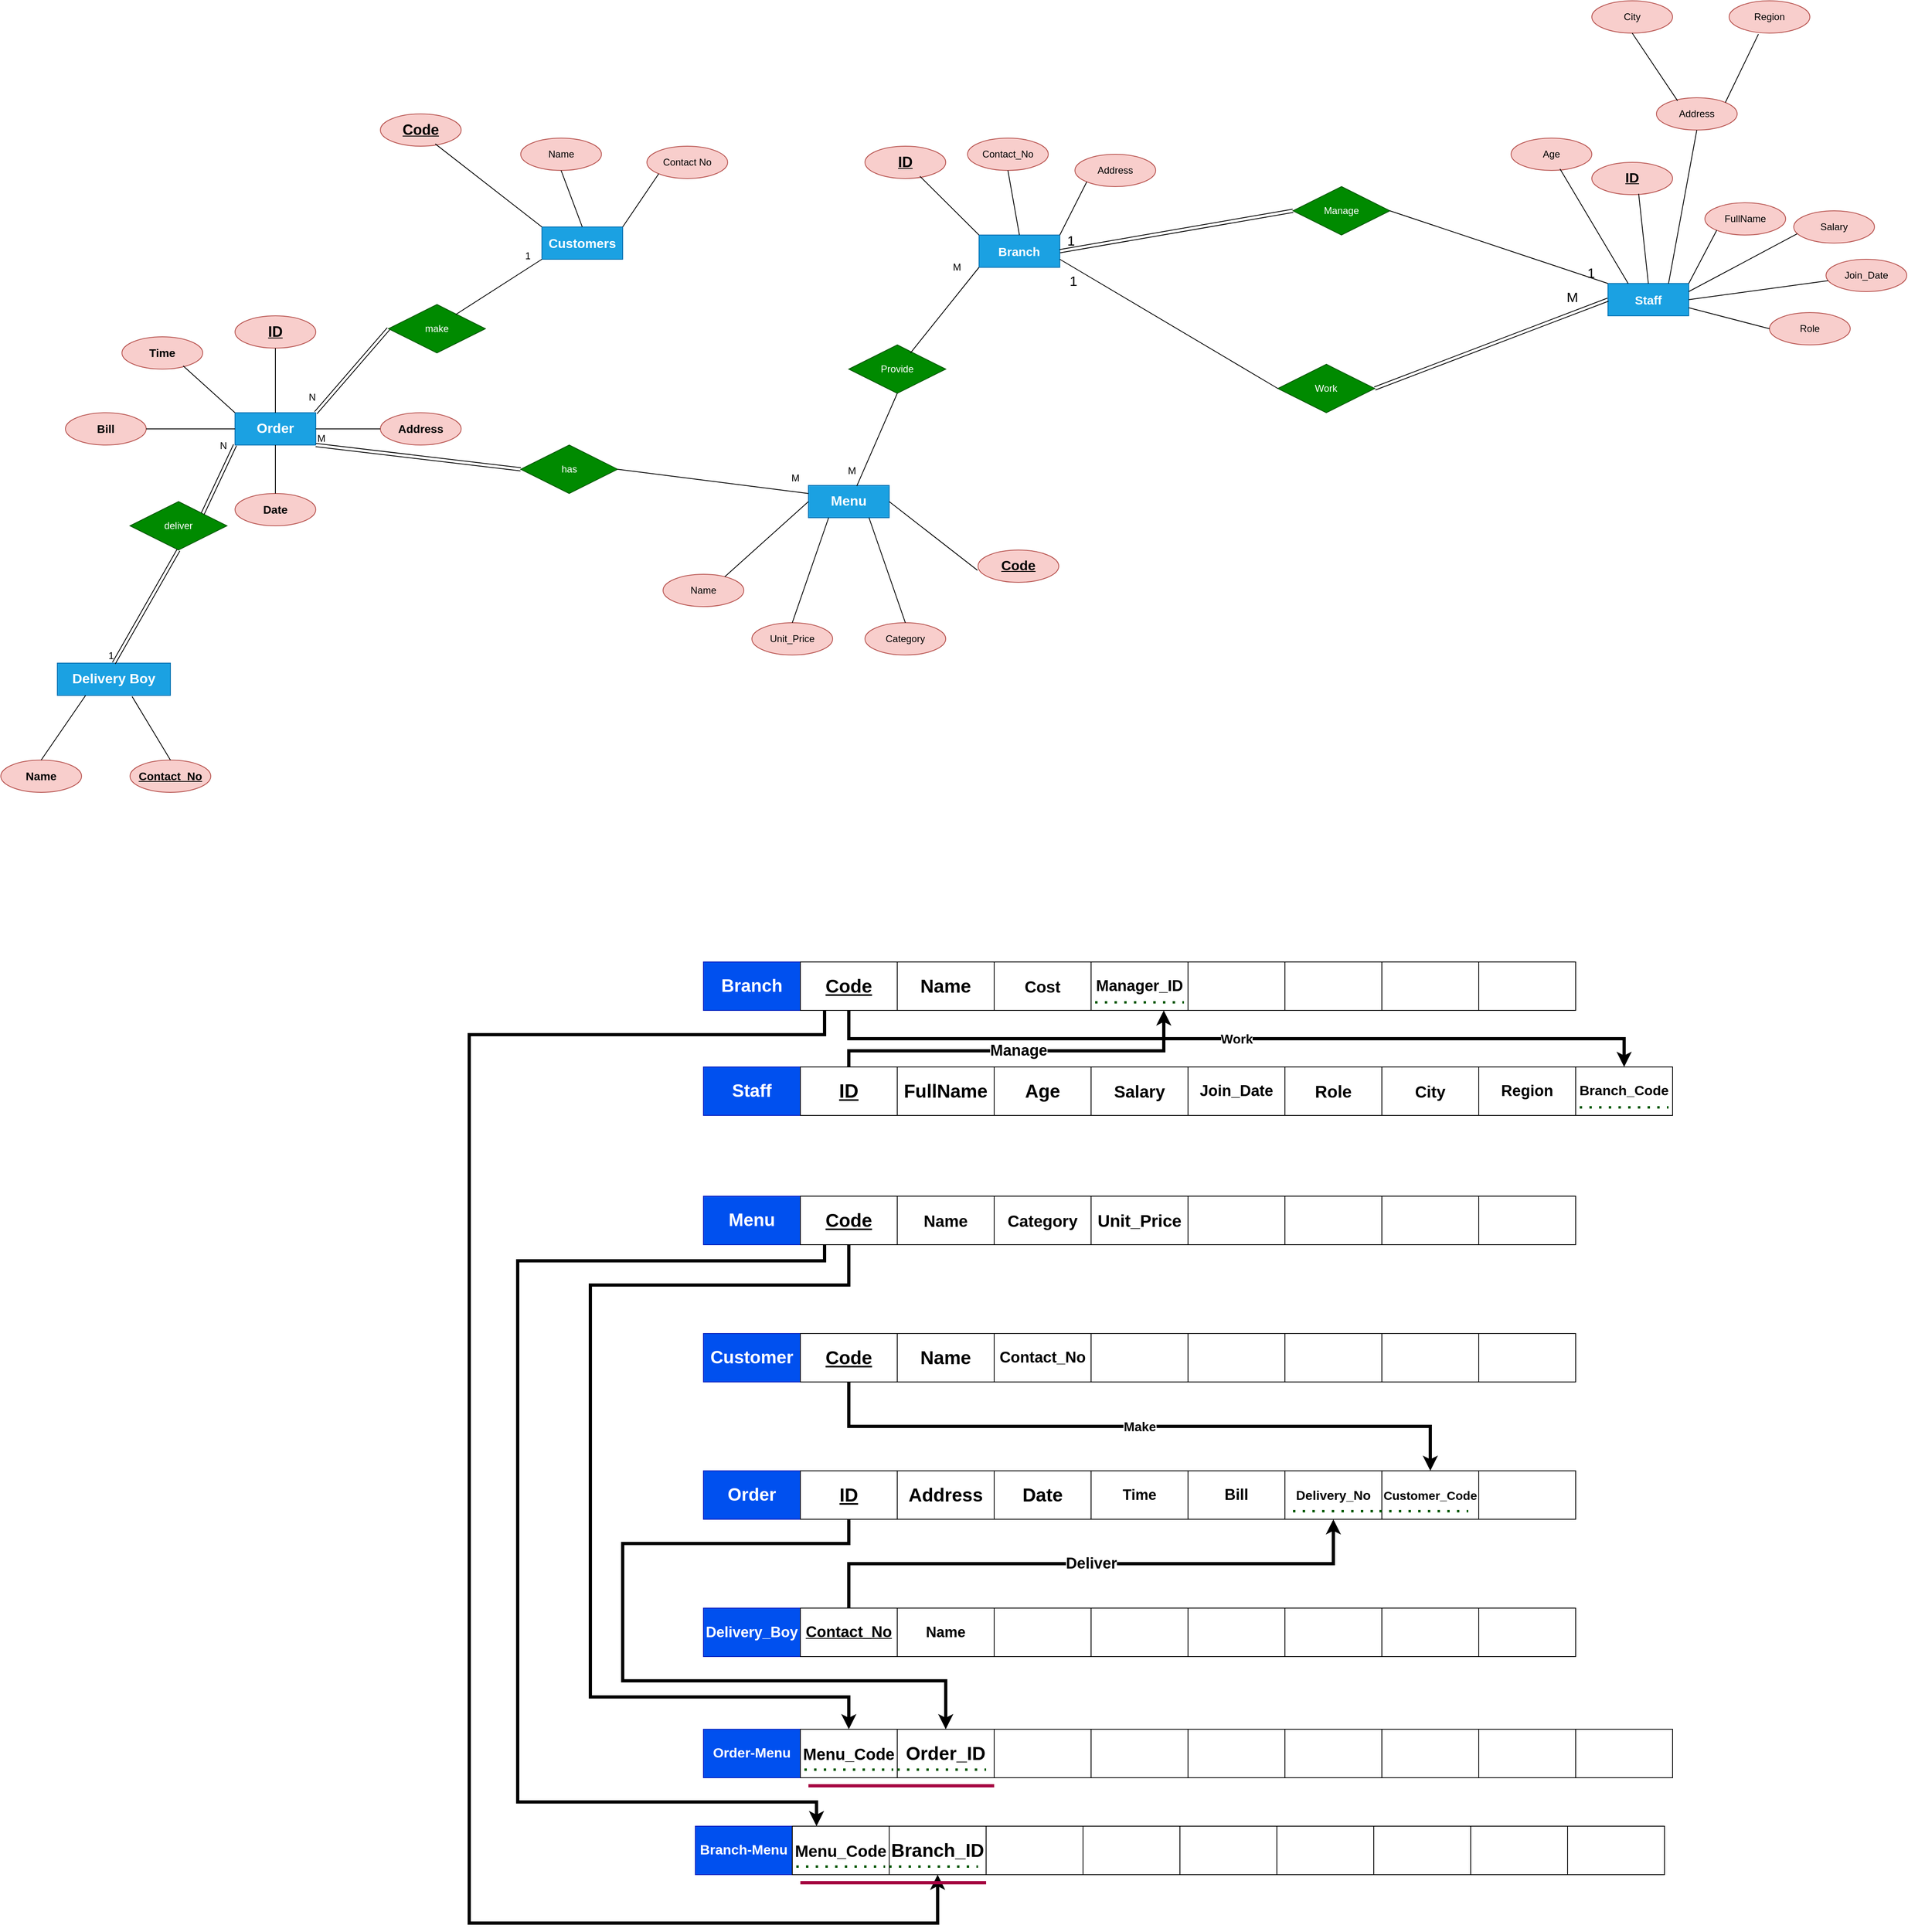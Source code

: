 <mxfile version="20.5.1" type="device" pages="2"><diagram id="R2lEEEUBdFMjLlhIrx00" name="Page-1"><mxGraphModel dx="4740" dy="4686" grid="1" gridSize="10" guides="1" tooltips="1" connect="1" arrows="1" fold="1" page="1" pageScale="1" pageWidth="3300" pageHeight="2339" math="0" shadow="0" extFonts="Permanent Marker^https://fonts.googleapis.com/css?family=Permanent+Marker"><root><mxCell id="0"/><mxCell id="1" parent="0"/><mxCell id="08XK6J755l_Daug81An7-1" value="&lt;b&gt;&lt;font style=&quot;font-size: 15px;&quot;&gt;Branch&lt;/font&gt;&lt;/b&gt;" style="whiteSpace=wrap;html=1;align=center;fillColor=#1ba1e2;strokeColor=#006EAF;fontColor=#ffffff;" parent="1" vertex="1"><mxGeometry x="1291.25" y="-720" width="100" height="40" as="geometry"/></mxCell><mxCell id="08XK6J755l_Daug81An7-2" value="Contact_No" style="ellipse;whiteSpace=wrap;html=1;align=center;fillColor=#f8cecc;strokeColor=#b85450;" parent="1" vertex="1"><mxGeometry x="1277" y="-840" width="100" height="40" as="geometry"/></mxCell><mxCell id="08XK6J755l_Daug81An7-3" value="&lt;b&gt;&lt;font style=&quot;font-size: 18px;&quot;&gt;ID&lt;/font&gt;&lt;/b&gt;" style="ellipse;whiteSpace=wrap;html=1;align=center;fontStyle=4;fillColor=#f8cecc;strokeColor=#b85450;" parent="1" vertex="1"><mxGeometry x="1150" y="-830" width="100" height="40" as="geometry"/></mxCell><mxCell id="08XK6J755l_Daug81An7-4" value="Address" style="ellipse;whiteSpace=wrap;html=1;align=center;fillColor=#f8cecc;strokeColor=#b85450;" parent="1" vertex="1"><mxGeometry x="1410" y="-820" width="100" height="40" as="geometry"/></mxCell><mxCell id="08XK6J755l_Daug81An7-5" value="" style="endArrow=none;html=1;rounded=0;entryX=0;entryY=0;entryDx=0;entryDy=0;exitX=0.68;exitY=0.93;exitDx=0;exitDy=0;exitPerimeter=0;" parent="1" source="08XK6J755l_Daug81An7-3" target="08XK6J755l_Daug81An7-1" edge="1"><mxGeometry relative="1" as="geometry"><mxPoint x="1441.25" y="-620" as="sourcePoint"/><mxPoint x="1601.25" y="-620" as="targetPoint"/></mxGeometry></mxCell><mxCell id="08XK6J755l_Daug81An7-6" value="" style="endArrow=none;html=1;rounded=0;exitX=0.5;exitY=0;exitDx=0;exitDy=0;entryX=0.5;entryY=1;entryDx=0;entryDy=0;" parent="1" source="08XK6J755l_Daug81An7-1" target="08XK6J755l_Daug81An7-2" edge="1"><mxGeometry relative="1" as="geometry"><mxPoint x="1441.25" y="-620" as="sourcePoint"/><mxPoint x="1601.25" y="-620" as="targetPoint"/></mxGeometry></mxCell><mxCell id="08XK6J755l_Daug81An7-7" value="" style="endArrow=none;html=1;rounded=0;exitX=1;exitY=0;exitDx=0;exitDy=0;entryX=0;entryY=1;entryDx=0;entryDy=0;" parent="1" source="08XK6J755l_Daug81An7-1" target="08XK6J755l_Daug81An7-4" edge="1"><mxGeometry relative="1" as="geometry"><mxPoint x="1441.25" y="-620" as="sourcePoint"/><mxPoint x="1601.25" y="-620" as="targetPoint"/></mxGeometry></mxCell><mxCell id="08XK6J755l_Daug81An7-8" value="&lt;b&gt;&lt;font style=&quot;font-size: 16px;&quot;&gt;Customers&lt;/font&gt;&lt;/b&gt;" style="whiteSpace=wrap;html=1;align=center;fillColor=#1ba1e2;strokeColor=#006EAF;fontColor=#ffffff;" parent="1" vertex="1"><mxGeometry x="750" y="-730" width="100" height="40" as="geometry"/></mxCell><mxCell id="08XK6J755l_Daug81An7-9" value="Name" style="ellipse;whiteSpace=wrap;html=1;align=center;fillColor=#f8cecc;strokeColor=#b85450;" parent="1" vertex="1"><mxGeometry x="723.75" y="-840" width="100" height="40" as="geometry"/></mxCell><mxCell id="08XK6J755l_Daug81An7-10" value="&lt;b&gt;&lt;font style=&quot;font-size: 18px;&quot;&gt;Code&lt;/font&gt;&lt;/b&gt;" style="ellipse;whiteSpace=wrap;html=1;align=center;fontStyle=4;fillColor=#f8cecc;strokeColor=#b85450;" parent="1" vertex="1"><mxGeometry x="550" y="-870" width="100" height="40" as="geometry"/></mxCell><mxCell id="08XK6J755l_Daug81An7-11" value="Contact No" style="ellipse;whiteSpace=wrap;html=1;align=center;fillColor=#f8cecc;strokeColor=#b85450;" parent="1" vertex="1"><mxGeometry x="880" y="-830" width="100" height="40" as="geometry"/></mxCell><mxCell id="08XK6J755l_Daug81An7-12" value="" style="endArrow=none;html=1;rounded=0;entryX=0;entryY=0;entryDx=0;entryDy=0;exitX=0.68;exitY=0.93;exitDx=0;exitDy=0;exitPerimeter=0;" parent="1" source="08XK6J755l_Daug81An7-10" target="08XK6J755l_Daug81An7-8" edge="1"><mxGeometry relative="1" as="geometry"><mxPoint x="843.75" y="-460" as="sourcePoint"/><mxPoint x="1003.75" y="-460" as="targetPoint"/></mxGeometry></mxCell><mxCell id="08XK6J755l_Daug81An7-13" value="" style="endArrow=none;html=1;rounded=0;exitX=0.5;exitY=0;exitDx=0;exitDy=0;entryX=0.5;entryY=1;entryDx=0;entryDy=0;" parent="1" source="08XK6J755l_Daug81An7-8" target="08XK6J755l_Daug81An7-9" edge="1"><mxGeometry relative="1" as="geometry"><mxPoint x="843.75" y="-460" as="sourcePoint"/><mxPoint x="1003.75" y="-460" as="targetPoint"/></mxGeometry></mxCell><mxCell id="08XK6J755l_Daug81An7-14" value="" style="endArrow=none;html=1;rounded=0;exitX=1;exitY=0;exitDx=0;exitDy=0;entryX=0;entryY=1;entryDx=0;entryDy=0;" parent="1" source="08XK6J755l_Daug81An7-8" target="08XK6J755l_Daug81An7-11" edge="1"><mxGeometry relative="1" as="geometry"><mxPoint x="843.75" y="-460" as="sourcePoint"/><mxPoint x="1003.75" y="-460" as="targetPoint"/></mxGeometry></mxCell><mxCell id="08XK6J755l_Daug81An7-57" value="&lt;b&gt;&lt;font style=&quot;font-size: 17px;&quot;&gt;Menu&lt;/font&gt;&lt;/b&gt;" style="whiteSpace=wrap;html=1;align=center;fillColor=#1ba1e2;strokeColor=#006EAF;fontColor=#ffffff;" parent="1" vertex="1"><mxGeometry x="1080" y="-410" width="100" height="40" as="geometry"/></mxCell><mxCell id="08XK6J755l_Daug81An7-58" value="&lt;b&gt;&lt;font style=&quot;font-size: 17px;&quot;&gt;Code&lt;/font&gt;&lt;/b&gt;" style="ellipse;whiteSpace=wrap;html=1;align=center;fontStyle=4;fillColor=#f8cecc;strokeColor=#b85450;" parent="1" vertex="1"><mxGeometry x="1290" y="-330" width="100" height="40" as="geometry"/></mxCell><mxCell id="08XK6J755l_Daug81An7-60" value="" style="endArrow=none;html=1;rounded=0;entryX=1;entryY=0.5;entryDx=0;entryDy=0;exitX=-0.007;exitY=0.627;exitDx=0;exitDy=0;exitPerimeter=0;" parent="1" source="08XK6J755l_Daug81An7-58" target="08XK6J755l_Daug81An7-57" edge="1"><mxGeometry relative="1" as="geometry"><mxPoint x="1053.75" y="-20" as="sourcePoint"/><mxPoint x="1213.75" y="-20" as="targetPoint"/></mxGeometry></mxCell><mxCell id="08XK6J755l_Daug81An7-62" value="Name" style="ellipse;whiteSpace=wrap;html=1;align=center;fillColor=#f8cecc;strokeColor=#b85450;" parent="1" vertex="1"><mxGeometry x="900" y="-300" width="100" height="40" as="geometry"/></mxCell><mxCell id="08XK6J755l_Daug81An7-63" value="" style="endArrow=none;html=1;rounded=0;exitX=0;exitY=0.5;exitDx=0;exitDy=0;entryX=0.764;entryY=0.078;entryDx=0;entryDy=0;entryPerimeter=0;" parent="1" source="08XK6J755l_Daug81An7-57" target="08XK6J755l_Daug81An7-62" edge="1"><mxGeometry relative="1" as="geometry"><mxPoint x="903.75" y="-100" as="sourcePoint"/><mxPoint x="723.75" y="-150" as="targetPoint"/></mxGeometry></mxCell><mxCell id="08XK6J755l_Daug81An7-64" value="Provide" style="shape=rhombus;perimeter=rhombusPerimeter;whiteSpace=wrap;html=1;align=center;fillColor=#008a00;strokeColor=#005700;fontColor=#ffffff;" parent="1" vertex="1"><mxGeometry x="1130" y="-584" width="120" height="60" as="geometry"/></mxCell><mxCell id="08XK6J755l_Daug81An7-83" value="&lt;b&gt;&lt;font style=&quot;font-size: 22px;&quot;&gt;Branch&lt;/font&gt;&lt;/b&gt;" style="rounded=0;whiteSpace=wrap;html=1;fillColor=#0050ef;fontColor=#ffffff;strokeColor=#001DBC;" parent="1" vertex="1"><mxGeometry x="950" y="180" width="120" height="60" as="geometry"/></mxCell><mxCell id="CJMgcV5JKm4GKILRQf5B-23" value="&lt;b&gt;&lt;font style=&quot;font-size: 16px;&quot;&gt;Work&lt;/font&gt;&lt;/b&gt;" style="edgeStyle=orthogonalEdgeStyle;rounded=0;orthogonalLoop=1;jettySize=auto;html=1;exitX=0.5;exitY=1;exitDx=0;exitDy=0;entryX=0.5;entryY=0;entryDx=0;entryDy=0;strokeWidth=4;fontSize=15;" edge="1" parent="1" source="08XK6J755l_Daug81An7-84" target="CJMgcV5JKm4GKILRQf5B-22"><mxGeometry relative="1" as="geometry"/></mxCell><mxCell id="CJMgcV5JKm4GKILRQf5B-57" style="edgeStyle=orthogonalEdgeStyle;rounded=0;orthogonalLoop=1;jettySize=auto;html=1;exitX=0.25;exitY=1;exitDx=0;exitDy=0;strokeWidth=4;fontSize=20;" edge="1" parent="1" source="08XK6J755l_Daug81An7-84"><mxGeometry relative="1" as="geometry"><mxPoint x="1240" y="1310" as="targetPoint"/><Array as="points"><mxPoint x="1100" y="270"/><mxPoint x="660" y="270"/><mxPoint x="660" y="1370"/><mxPoint x="1240" y="1370"/></Array></mxGeometry></mxCell><mxCell id="08XK6J755l_Daug81An7-84" value="&lt;font style=&quot;font-size: 23px;&quot;&gt;&lt;b&gt;&lt;u&gt;Code&lt;/u&gt;&lt;/b&gt;&lt;/font&gt;" style="rounded=0;whiteSpace=wrap;html=1;" parent="1" vertex="1"><mxGeometry x="1070" y="180" width="120" height="60" as="geometry"/></mxCell><mxCell id="08XK6J755l_Daug81An7-85" value="&lt;font style=&quot;font-size: 23px;&quot;&gt;&lt;b&gt;Name&lt;/b&gt;&lt;/font&gt;" style="rounded=0;whiteSpace=wrap;html=1;" parent="1" vertex="1"><mxGeometry x="1190" y="180" width="120" height="60" as="geometry"/></mxCell><mxCell id="08XK6J755l_Daug81An7-86" value="&lt;b&gt;&lt;font style=&quot;font-size: 20px;&quot;&gt;Cost&lt;/font&gt;&lt;/b&gt;" style="rounded=0;whiteSpace=wrap;html=1;" parent="1" vertex="1"><mxGeometry x="1310" y="180" width="120" height="60" as="geometry"/></mxCell><mxCell id="08XK6J755l_Daug81An7-87" value="&lt;b&gt;&lt;font style=&quot;font-size: 19px;&quot;&gt;Manager_ID&lt;/font&gt;&lt;/b&gt;" style="rounded=0;whiteSpace=wrap;html=1;" parent="1" vertex="1"><mxGeometry x="1430" y="180" width="120" height="60" as="geometry"/></mxCell><mxCell id="08XK6J755l_Daug81An7-88" value="" style="rounded=0;whiteSpace=wrap;html=1;" parent="1" vertex="1"><mxGeometry x="1550" y="180" width="120" height="60" as="geometry"/></mxCell><mxCell id="08XK6J755l_Daug81An7-89" value="" style="rounded=0;whiteSpace=wrap;html=1;" parent="1" vertex="1"><mxGeometry x="1670" y="180" width="120" height="60" as="geometry"/></mxCell><mxCell id="08XK6J755l_Daug81An7-90" value="" style="rounded=0;whiteSpace=wrap;html=1;" parent="1" vertex="1"><mxGeometry x="1790" y="180" width="120" height="60" as="geometry"/></mxCell><mxCell id="08XK6J755l_Daug81An7-91" value="" style="rounded=0;whiteSpace=wrap;html=1;" parent="1" vertex="1"><mxGeometry x="1910" y="180" width="120" height="60" as="geometry"/></mxCell><mxCell id="_4mKHbIIBagNy06reM2r-1" value="&lt;b&gt;&lt;font style=&quot;font-size: 22px;&quot;&gt;Staff&lt;/font&gt;&lt;/b&gt;" style="rounded=0;whiteSpace=wrap;html=1;fillColor=#0050ef;fontColor=#ffffff;strokeColor=#001DBC;" parent="1" vertex="1"><mxGeometry x="950" y="310" width="120" height="60" as="geometry"/></mxCell><mxCell id="CJMgcV5JKm4GKILRQf5B-60" value="&lt;b&gt;Manage&lt;/b&gt;" style="edgeStyle=orthogonalEdgeStyle;rounded=0;orthogonalLoop=1;jettySize=auto;html=1;exitX=0.5;exitY=0;exitDx=0;exitDy=0;strokeWidth=4;fontSize=19;entryX=0.75;entryY=1;entryDx=0;entryDy=0;" edge="1" parent="1" source="_4mKHbIIBagNy06reM2r-2" target="08XK6J755l_Daug81An7-87"><mxGeometry relative="1" as="geometry"><mxPoint x="1520" y="270" as="targetPoint"/><Array as="points"><mxPoint x="1130" y="290"/><mxPoint x="1520" y="290"/></Array></mxGeometry></mxCell><mxCell id="_4mKHbIIBagNy06reM2r-2" value="&lt;font size=&quot;1&quot; style=&quot;&quot;&gt;&lt;b style=&quot;&quot;&gt;&lt;u style=&quot;font-size: 24px;&quot;&gt;ID&lt;/u&gt;&lt;/b&gt;&lt;/font&gt;" style="rounded=0;whiteSpace=wrap;html=1;" parent="1" vertex="1"><mxGeometry x="1070" y="310" width="120" height="60" as="geometry"/></mxCell><mxCell id="_4mKHbIIBagNy06reM2r-3" value="&lt;font style=&quot;font-size: 23px;&quot;&gt;&lt;b&gt;FullName&lt;/b&gt;&lt;/font&gt;" style="rounded=0;whiteSpace=wrap;html=1;" parent="1" vertex="1"><mxGeometry x="1190" y="310" width="120" height="60" as="geometry"/></mxCell><mxCell id="_4mKHbIIBagNy06reM2r-4" value="&lt;b&gt;&lt;font style=&quot;font-size: 23px;&quot;&gt;Age&lt;/font&gt;&lt;/b&gt;" style="rounded=0;whiteSpace=wrap;html=1;" parent="1" vertex="1"><mxGeometry x="1310" y="310" width="120" height="60" as="geometry"/></mxCell><mxCell id="_4mKHbIIBagNy06reM2r-5" value="&lt;b&gt;&lt;font style=&quot;font-size: 21px;&quot;&gt;Salary&lt;/font&gt;&lt;/b&gt;" style="rounded=0;whiteSpace=wrap;html=1;" parent="1" vertex="1"><mxGeometry x="1430" y="310" width="120" height="60" as="geometry"/></mxCell><mxCell id="_4mKHbIIBagNy06reM2r-6" value="&lt;b&gt;&lt;font style=&quot;font-size: 19px;&quot;&gt;Join_Date&lt;/font&gt;&lt;/b&gt;" style="rounded=0;whiteSpace=wrap;html=1;" parent="1" vertex="1"><mxGeometry x="1550" y="310" width="120" height="60" as="geometry"/></mxCell><mxCell id="_4mKHbIIBagNy06reM2r-7" value="&lt;b&gt;&lt;font style=&quot;font-size: 21px;&quot;&gt;Role&lt;/font&gt;&lt;/b&gt;" style="rounded=0;whiteSpace=wrap;html=1;" parent="1" vertex="1"><mxGeometry x="1670" y="310" width="120" height="60" as="geometry"/></mxCell><mxCell id="_4mKHbIIBagNy06reM2r-8" value="&lt;b&gt;&lt;font style=&quot;font-size: 20px;&quot;&gt;City&lt;/font&gt;&lt;/b&gt;" style="rounded=0;whiteSpace=wrap;html=1;" parent="1" vertex="1"><mxGeometry x="1790" y="310" width="120" height="60" as="geometry"/></mxCell><mxCell id="_4mKHbIIBagNy06reM2r-9" value="&lt;b&gt;&lt;font style=&quot;font-size: 19px;&quot;&gt;Region&lt;/font&gt;&lt;/b&gt;" style="rounded=0;whiteSpace=wrap;html=1;" parent="1" vertex="1"><mxGeometry x="1910" y="310" width="120" height="60" as="geometry"/></mxCell><mxCell id="_4mKHbIIBagNy06reM2r-10" value="&lt;b&gt;&lt;font style=&quot;font-size: 22px;&quot;&gt;Menu&lt;/font&gt;&lt;/b&gt;" style="rounded=0;whiteSpace=wrap;html=1;fillColor=#0050ef;fontColor=#ffffff;strokeColor=#001DBC;" parent="1" vertex="1"><mxGeometry x="950" y="470" width="120" height="60" as="geometry"/></mxCell><mxCell id="CJMgcV5JKm4GKILRQf5B-37" style="edgeStyle=orthogonalEdgeStyle;rounded=0;orthogonalLoop=1;jettySize=auto;html=1;exitX=0.5;exitY=1;exitDx=0;exitDy=0;entryX=0.5;entryY=0;entryDx=0;entryDy=0;strokeWidth=4;fontSize=17;" edge="1" parent="1" source="_4mKHbIIBagNy06reM2r-11" target="CJMgcV5JKm4GKILRQf5B-26"><mxGeometry relative="1" as="geometry"><Array as="points"><mxPoint x="1130" y="580"/><mxPoint x="810" y="580"/><mxPoint x="810" y="1090"/><mxPoint x="1130" y="1090"/></Array></mxGeometry></mxCell><mxCell id="CJMgcV5JKm4GKILRQf5B-56" style="edgeStyle=orthogonalEdgeStyle;rounded=0;orthogonalLoop=1;jettySize=auto;html=1;exitX=0.25;exitY=1;exitDx=0;exitDy=0;entryX=0.25;entryY=0;entryDx=0;entryDy=0;strokeWidth=4;fontSize=20;" edge="1" parent="1" source="_4mKHbIIBagNy06reM2r-11" target="CJMgcV5JKm4GKILRQf5B-43"><mxGeometry relative="1" as="geometry"><Array as="points"><mxPoint x="1100" y="550"/><mxPoint x="720" y="550"/><mxPoint x="720" y="1220"/><mxPoint x="1090" y="1220"/></Array></mxGeometry></mxCell><mxCell id="_4mKHbIIBagNy06reM2r-11" value="&lt;font style=&quot;font-size: 23px;&quot;&gt;&lt;b&gt;&lt;u&gt;Code&lt;/u&gt;&lt;/b&gt;&lt;/font&gt;" style="rounded=0;whiteSpace=wrap;html=1;" parent="1" vertex="1"><mxGeometry x="1070" y="470" width="120" height="60" as="geometry"/></mxCell><mxCell id="_4mKHbIIBagNy06reM2r-12" value="&lt;font size=&quot;1&quot; style=&quot;&quot;&gt;&lt;b style=&quot;font-size: 20px;&quot;&gt;Name&lt;/b&gt;&lt;/font&gt;" style="rounded=0;whiteSpace=wrap;html=1;" parent="1" vertex="1"><mxGeometry x="1190" y="470" width="120" height="60" as="geometry"/></mxCell><mxCell id="_4mKHbIIBagNy06reM2r-13" value="&lt;b&gt;&lt;font style=&quot;font-size: 20px;&quot;&gt;Category&lt;/font&gt;&lt;/b&gt;" style="rounded=0;whiteSpace=wrap;html=1;" parent="1" vertex="1"><mxGeometry x="1310" y="470" width="120" height="60" as="geometry"/></mxCell><mxCell id="_4mKHbIIBagNy06reM2r-14" value="&lt;b&gt;&lt;font style=&quot;font-size: 21px;&quot;&gt;Unit_Price&lt;/font&gt;&lt;/b&gt;" style="rounded=0;whiteSpace=wrap;html=1;" parent="1" vertex="1"><mxGeometry x="1430" y="470" width="120" height="60" as="geometry"/></mxCell><mxCell id="_4mKHbIIBagNy06reM2r-15" value="" style="rounded=0;whiteSpace=wrap;html=1;" parent="1" vertex="1"><mxGeometry x="1550" y="470" width="120" height="60" as="geometry"/></mxCell><mxCell id="_4mKHbIIBagNy06reM2r-16" value="" style="rounded=0;whiteSpace=wrap;html=1;" parent="1" vertex="1"><mxGeometry x="1670" y="470" width="120" height="60" as="geometry"/></mxCell><mxCell id="_4mKHbIIBagNy06reM2r-17" value="" style="rounded=0;whiteSpace=wrap;html=1;" parent="1" vertex="1"><mxGeometry x="1790" y="470" width="120" height="60" as="geometry"/></mxCell><mxCell id="_4mKHbIIBagNy06reM2r-18" value="" style="rounded=0;whiteSpace=wrap;html=1;" parent="1" vertex="1"><mxGeometry x="1910" y="470" width="120" height="60" as="geometry"/></mxCell><mxCell id="_4mKHbIIBagNy06reM2r-19" value="&lt;b&gt;&lt;font style=&quot;font-size: 22px;&quot;&gt;Customer&lt;/font&gt;&lt;/b&gt;" style="rounded=0;whiteSpace=wrap;html=1;fillColor=#0050ef;fontColor=#ffffff;strokeColor=#001DBC;" parent="1" vertex="1"><mxGeometry x="950" y="640" width="120" height="60" as="geometry"/></mxCell><mxCell id="CJMgcV5JKm4GKILRQf5B-20" value="&lt;b&gt;Make&lt;/b&gt;" style="edgeStyle=orthogonalEdgeStyle;rounded=0;orthogonalLoop=1;jettySize=auto;html=1;exitX=0.5;exitY=1;exitDx=0;exitDy=0;entryX=0.5;entryY=0;entryDx=0;entryDy=0;strokeWidth=4;fontSize=16;" edge="1" parent="1" source="_4mKHbIIBagNy06reM2r-20" target="_4mKHbIIBagNy06reM2r-35"><mxGeometry relative="1" as="geometry"/></mxCell><mxCell id="_4mKHbIIBagNy06reM2r-20" value="&lt;font style=&quot;font-size: 23px;&quot;&gt;&lt;b&gt;&lt;u&gt;Code&lt;/u&gt;&lt;/b&gt;&lt;/font&gt;" style="rounded=0;whiteSpace=wrap;html=1;" parent="1" vertex="1"><mxGeometry x="1070" y="640" width="120" height="60" as="geometry"/></mxCell><mxCell id="_4mKHbIIBagNy06reM2r-21" value="&lt;font style=&quot;font-size: 23px;&quot;&gt;&lt;b&gt;Name&lt;/b&gt;&lt;/font&gt;" style="rounded=0;whiteSpace=wrap;html=1;" parent="1" vertex="1"><mxGeometry x="1190" y="640" width="120" height="60" as="geometry"/></mxCell><mxCell id="_4mKHbIIBagNy06reM2r-22" value="&lt;b&gt;&lt;font style=&quot;font-size: 19px;&quot;&gt;Contact_No&lt;/font&gt;&lt;/b&gt;" style="rounded=0;whiteSpace=wrap;html=1;" parent="1" vertex="1"><mxGeometry x="1310" y="640" width="120" height="60" as="geometry"/></mxCell><mxCell id="_4mKHbIIBagNy06reM2r-23" value="" style="rounded=0;whiteSpace=wrap;html=1;" parent="1" vertex="1"><mxGeometry x="1430" y="640" width="120" height="60" as="geometry"/></mxCell><mxCell id="_4mKHbIIBagNy06reM2r-24" value="" style="rounded=0;whiteSpace=wrap;html=1;" parent="1" vertex="1"><mxGeometry x="1550" y="640" width="120" height="60" as="geometry"/></mxCell><mxCell id="_4mKHbIIBagNy06reM2r-25" value="" style="rounded=0;whiteSpace=wrap;html=1;" parent="1" vertex="1"><mxGeometry x="1670" y="640" width="120" height="60" as="geometry"/></mxCell><mxCell id="_4mKHbIIBagNy06reM2r-26" value="" style="rounded=0;whiteSpace=wrap;html=1;" parent="1" vertex="1"><mxGeometry x="1790" y="640" width="120" height="60" as="geometry"/></mxCell><mxCell id="_4mKHbIIBagNy06reM2r-27" value="" style="rounded=0;whiteSpace=wrap;html=1;" parent="1" vertex="1"><mxGeometry x="1910" y="640" width="120" height="60" as="geometry"/></mxCell><mxCell id="_4mKHbIIBagNy06reM2r-28" value="&lt;b&gt;&lt;font style=&quot;font-size: 22px;&quot;&gt;Order&lt;/font&gt;&lt;/b&gt;" style="rounded=0;whiteSpace=wrap;html=1;fillColor=#0050ef;fontColor=#ffffff;strokeColor=#001DBC;" parent="1" vertex="1"><mxGeometry x="950" y="810" width="120" height="60" as="geometry"/></mxCell><mxCell id="CJMgcV5JKm4GKILRQf5B-38" style="edgeStyle=orthogonalEdgeStyle;rounded=0;orthogonalLoop=1;jettySize=auto;html=1;exitX=0.5;exitY=1;exitDx=0;exitDy=0;entryX=0.5;entryY=0;entryDx=0;entryDy=0;strokeWidth=4;fontSize=20;" edge="1" parent="1" source="_4mKHbIIBagNy06reM2r-29" target="CJMgcV5JKm4GKILRQf5B-27"><mxGeometry relative="1" as="geometry"><Array as="points"><mxPoint x="1130" y="900"/><mxPoint x="850" y="900"/><mxPoint x="850" y="1070"/><mxPoint x="1250" y="1070"/></Array></mxGeometry></mxCell><mxCell id="_4mKHbIIBagNy06reM2r-29" value="&lt;font style=&quot;font-size: 23px;&quot;&gt;&lt;b&gt;&lt;u&gt;ID&lt;/u&gt;&lt;/b&gt;&lt;/font&gt;" style="rounded=0;whiteSpace=wrap;html=1;" parent="1" vertex="1"><mxGeometry x="1070" y="810" width="120" height="60" as="geometry"/></mxCell><mxCell id="_4mKHbIIBagNy06reM2r-30" value="&lt;font style=&quot;font-size: 23px;&quot;&gt;&lt;b style=&quot;&quot;&gt;Address&lt;/b&gt;&lt;/font&gt;" style="rounded=0;whiteSpace=wrap;html=1;" parent="1" vertex="1"><mxGeometry x="1190" y="810" width="120" height="60" as="geometry"/></mxCell><mxCell id="_4mKHbIIBagNy06reM2r-31" value="&lt;b&gt;&lt;font style=&quot;font-size: 23px;&quot;&gt;Date&lt;/font&gt;&lt;/b&gt;" style="rounded=0;whiteSpace=wrap;html=1;" parent="1" vertex="1"><mxGeometry x="1310" y="810" width="120" height="60" as="geometry"/></mxCell><mxCell id="_4mKHbIIBagNy06reM2r-32" value="&lt;span style=&quot;font-size: 18px;&quot;&gt;&lt;b&gt;Time&lt;/b&gt;&lt;/span&gt;" style="rounded=0;whiteSpace=wrap;html=1;" parent="1" vertex="1"><mxGeometry x="1430" y="810" width="120" height="60" as="geometry"/></mxCell><mxCell id="_4mKHbIIBagNy06reM2r-33" value="&lt;b&gt;&lt;font style=&quot;font-size: 19px;&quot;&gt;Bill&lt;/font&gt;&lt;/b&gt;" style="rounded=0;whiteSpace=wrap;html=1;" parent="1" vertex="1"><mxGeometry x="1550" y="810" width="120" height="60" as="geometry"/></mxCell><mxCell id="_4mKHbIIBagNy06reM2r-34" value="&lt;b&gt;&lt;font style=&quot;font-size: 16px;&quot;&gt;Delivery_No&lt;/font&gt;&lt;/b&gt;" style="rounded=0;whiteSpace=wrap;html=1;" parent="1" vertex="1"><mxGeometry x="1670" y="810" width="120" height="60" as="geometry"/></mxCell><mxCell id="_4mKHbIIBagNy06reM2r-35" value="&lt;b&gt;&lt;font style=&quot;font-size: 15px;&quot;&gt;Customer_Code&lt;/font&gt;&lt;/b&gt;" style="rounded=0;whiteSpace=wrap;html=1;" parent="1" vertex="1"><mxGeometry x="1790" y="810" width="120" height="60" as="geometry"/></mxCell><mxCell id="_4mKHbIIBagNy06reM2r-36" value="" style="rounded=0;whiteSpace=wrap;html=1;" parent="1" vertex="1"><mxGeometry x="1910" y="810" width="120" height="60" as="geometry"/></mxCell><mxCell id="Z3kTDKho3hQ2xOzZQiUL-21" value="Unit_Price" style="ellipse;whiteSpace=wrap;html=1;align=center;fillColor=#f8cecc;strokeColor=#b85450;" parent="1" vertex="1"><mxGeometry x="1010" y="-240" width="100" height="40" as="geometry"/></mxCell><mxCell id="Z3kTDKho3hQ2xOzZQiUL-22" value="" style="endArrow=none;html=1;rounded=0;fontSize=17;entryX=0.5;entryY=0;entryDx=0;entryDy=0;exitX=0.25;exitY=1;exitDx=0;exitDy=0;" parent="1" source="08XK6J755l_Daug81An7-57" target="Z3kTDKho3hQ2xOzZQiUL-21" edge="1"><mxGeometry relative="1" as="geometry"><mxPoint x="858.75" y="-200" as="sourcePoint"/><mxPoint x="1018.75" y="-200" as="targetPoint"/></mxGeometry></mxCell><mxCell id="Z3kTDKho3hQ2xOzZQiUL-23" value="Category" style="ellipse;whiteSpace=wrap;html=1;align=center;fillColor=#f8cecc;strokeColor=#b85450;" parent="1" vertex="1"><mxGeometry x="1150" y="-240" width="100" height="40" as="geometry"/></mxCell><mxCell id="Z3kTDKho3hQ2xOzZQiUL-24" value="" style="endArrow=none;html=1;rounded=0;fontSize=17;entryX=0.75;entryY=1;entryDx=0;entryDy=0;exitX=0.5;exitY=0;exitDx=0;exitDy=0;" parent="1" source="Z3kTDKho3hQ2xOzZQiUL-23" target="08XK6J755l_Daug81An7-57" edge="1"><mxGeometry relative="1" as="geometry"><mxPoint x="858.75" y="-200" as="sourcePoint"/><mxPoint x="1018.75" y="-200" as="targetPoint"/></mxGeometry></mxCell><mxCell id="Z3kTDKho3hQ2xOzZQiUL-32" value="&lt;b&gt;&lt;font style=&quot;font-size: 15px;&quot;&gt;Staff&lt;/font&gt;&lt;/b&gt;" style="whiteSpace=wrap;html=1;align=center;fillColor=#1ba1e2;strokeColor=#006EAF;fontColor=#ffffff;" parent="1" vertex="1"><mxGeometry x="2070" y="-660" width="100" height="40" as="geometry"/></mxCell><mxCell id="Z3kTDKho3hQ2xOzZQiUL-33" value="Work" style="shape=rhombus;perimeter=rhombusPerimeter;whiteSpace=wrap;html=1;align=center;fillColor=#008a00;strokeColor=#005700;fontColor=#ffffff;" parent="1" vertex="1"><mxGeometry x="1661.25" y="-560" width="120" height="60" as="geometry"/></mxCell><mxCell id="Z3kTDKho3hQ2xOzZQiUL-34" value="" style="shape=link;html=1;rounded=0;fontSize=17;exitX=0;exitY=0.5;exitDx=0;exitDy=0;entryX=1;entryY=0.5;entryDx=0;entryDy=0;" parent="1" source="Z3kTDKho3hQ2xOzZQiUL-32" target="Z3kTDKho3hQ2xOzZQiUL-33" edge="1"><mxGeometry relative="1" as="geometry"><mxPoint x="1341.25" y="-540" as="sourcePoint"/><mxPoint x="1501.25" y="-540" as="targetPoint"/></mxGeometry></mxCell><mxCell id="Z3kTDKho3hQ2xOzZQiUL-36" value="" style="endArrow=none;html=1;rounded=0;fontSize=17;exitX=1;exitY=0.75;exitDx=0;exitDy=0;entryX=0;entryY=0.5;entryDx=0;entryDy=0;" parent="1" source="08XK6J755l_Daug81An7-1" target="Z3kTDKho3hQ2xOzZQiUL-33" edge="1"><mxGeometry relative="1" as="geometry"><mxPoint x="563.75" y="-340" as="sourcePoint"/><mxPoint x="1930" y="-490" as="targetPoint"/></mxGeometry></mxCell><mxCell id="Z3kTDKho3hQ2xOzZQiUL-44" value="&lt;b&gt;&lt;u&gt;&lt;font style=&quot;font-size: 17px;&quot;&gt;ID&lt;/font&gt;&lt;/u&gt;&lt;/b&gt;" style="ellipse;whiteSpace=wrap;html=1;align=center;fillColor=#f8cecc;strokeColor=#b85450;" parent="1" vertex="1"><mxGeometry x="2050" y="-810" width="100" height="40" as="geometry"/></mxCell><mxCell id="Z3kTDKho3hQ2xOzZQiUL-45" value="FullName" style="ellipse;whiteSpace=wrap;html=1;align=center;fillColor=#f8cecc;strokeColor=#b85450;" parent="1" vertex="1"><mxGeometry x="2190" y="-760" width="100" height="40" as="geometry"/></mxCell><mxCell id="Z3kTDKho3hQ2xOzZQiUL-46" value="Address" style="ellipse;whiteSpace=wrap;html=1;align=center;fillColor=#f8cecc;strokeColor=#b85450;" parent="1" vertex="1"><mxGeometry x="2130" y="-890" width="100" height="40" as="geometry"/></mxCell><mxCell id="Z3kTDKho3hQ2xOzZQiUL-47" value="Age" style="ellipse;whiteSpace=wrap;html=1;align=center;fillColor=#f8cecc;strokeColor=#b85450;" parent="1" vertex="1"><mxGeometry x="1950" y="-840" width="100" height="40" as="geometry"/></mxCell><mxCell id="Z3kTDKho3hQ2xOzZQiUL-48" value="" style="endArrow=none;html=1;rounded=0;fontSize=17;exitX=0.58;exitY=0.973;exitDx=0;exitDy=0;exitPerimeter=0;entryX=0.5;entryY=0;entryDx=0;entryDy=0;" parent="1" source="Z3kTDKho3hQ2xOzZQiUL-44" target="Z3kTDKho3hQ2xOzZQiUL-32" edge="1"><mxGeometry relative="1" as="geometry"><mxPoint x="2020" y="-660" as="sourcePoint"/><mxPoint x="2180" y="-660" as="targetPoint"/></mxGeometry></mxCell><mxCell id="Z3kTDKho3hQ2xOzZQiUL-49" value="" style="endArrow=none;html=1;rounded=0;fontSize=17;exitX=0;exitY=1;exitDx=0;exitDy=0;entryX=1;entryY=0;entryDx=0;entryDy=0;" parent="1" source="Z3kTDKho3hQ2xOzZQiUL-45" target="Z3kTDKho3hQ2xOzZQiUL-32" edge="1"><mxGeometry relative="1" as="geometry"><mxPoint x="2088" y="-741.08" as="sourcePoint"/><mxPoint x="2130" y="-650" as="targetPoint"/></mxGeometry></mxCell><mxCell id="Z3kTDKho3hQ2xOzZQiUL-50" value="" style="endArrow=none;html=1;rounded=0;fontSize=17;exitX=0.25;exitY=0;exitDx=0;exitDy=0;entryX=0.606;entryY=0.953;entryDx=0;entryDy=0;entryPerimeter=0;" parent="1" source="Z3kTDKho3hQ2xOzZQiUL-32" target="Z3kTDKho3hQ2xOzZQiUL-47" edge="1"><mxGeometry relative="1" as="geometry"><mxPoint x="2274.854" y="-650.004" as="sourcePoint"/><mxPoint x="2240" y="-584.23" as="targetPoint"/></mxGeometry></mxCell><mxCell id="Z3kTDKho3hQ2xOzZQiUL-51" value="" style="endArrow=none;html=1;rounded=0;fontSize=17;exitX=0.75;exitY=0;exitDx=0;exitDy=0;entryX=0.5;entryY=1;entryDx=0;entryDy=0;" parent="1" source="Z3kTDKho3hQ2xOzZQiUL-32" target="Z3kTDKho3hQ2xOzZQiUL-46" edge="1"><mxGeometry relative="1" as="geometry"><mxPoint x="2120" y="-590.36" as="sourcePoint"/><mxPoint x="2184.8" y="-520.0" as="targetPoint"/></mxGeometry></mxCell><mxCell id="Z3kTDKho3hQ2xOzZQiUL-58" value="Manage" style="shape=rhombus;perimeter=rhombusPerimeter;whiteSpace=wrap;html=1;align=center;fillColor=#008a00;strokeColor=#005700;fontColor=#ffffff;" parent="1" vertex="1"><mxGeometry x="1680" y="-780" width="120" height="60" as="geometry"/></mxCell><mxCell id="Z3kTDKho3hQ2xOzZQiUL-59" value="" style="shape=link;html=1;rounded=0;fontSize=17;entryX=1;entryY=0.5;entryDx=0;entryDy=0;exitX=0;exitY=0.5;exitDx=0;exitDy=0;" parent="1" source="Z3kTDKho3hQ2xOzZQiUL-58" target="08XK6J755l_Daug81An7-1" edge="1"><mxGeometry relative="1" as="geometry"><mxPoint x="1490" y="-490" as="sourcePoint"/><mxPoint x="1650" y="-490" as="targetPoint"/></mxGeometry></mxCell><mxCell id="Z3kTDKho3hQ2xOzZQiUL-60" value="1" style="resizable=0;html=1;align=right;verticalAlign=bottom;fontSize=17;" parent="Z3kTDKho3hQ2xOzZQiUL-59" connectable="0" vertex="1"><mxGeometry x="1" relative="1" as="geometry"><mxPoint x="19" as="offset"/></mxGeometry></mxCell><mxCell id="Z3kTDKho3hQ2xOzZQiUL-63" value="" style="endArrow=none;html=1;rounded=0;fontSize=17;entryX=0;entryY=0;entryDx=0;entryDy=0;exitX=1;exitY=0.5;exitDx=0;exitDy=0;" parent="1" source="Z3kTDKho3hQ2xOzZQiUL-58" target="Z3kTDKho3hQ2xOzZQiUL-32" edge="1"><mxGeometry relative="1" as="geometry"><mxPoint x="1870" y="-660" as="sourcePoint"/><mxPoint x="2030" y="-660" as="targetPoint"/></mxGeometry></mxCell><mxCell id="Z3kTDKho3hQ2xOzZQiUL-64" value="1" style="resizable=0;html=1;align=right;verticalAlign=bottom;fontSize=17;" parent="1" connectable="0" vertex="1"><mxGeometry x="1401.252" y="-689.996" as="geometry"><mxPoint x="653" y="29" as="offset"/></mxGeometry></mxCell><mxCell id="Z3kTDKho3hQ2xOzZQiUL-79" value="M" style="resizable=0;html=1;align=right;verticalAlign=bottom;fontSize=17;" parent="1" connectable="0" vertex="1"><mxGeometry x="1380.002" y="-659.996" as="geometry"><mxPoint x="653" y="29" as="offset"/></mxGeometry></mxCell><mxCell id="Z3kTDKho3hQ2xOzZQiUL-80" value="1" style="resizable=0;html=1;align=right;verticalAlign=bottom;fontSize=17;" parent="1" connectable="0" vertex="1"><mxGeometry x="760.002" y="-679.996" as="geometry"><mxPoint x="653" y="29" as="offset"/></mxGeometry></mxCell><mxCell id="Z3kTDKho3hQ2xOzZQiUL-81" value="&lt;b&gt;&lt;font style=&quot;font-size: 18px;&quot;&gt;Delivery_Boy&lt;/font&gt;&lt;/b&gt;" style="rounded=0;whiteSpace=wrap;html=1;fillColor=#0050ef;fontColor=#ffffff;strokeColor=#001DBC;" parent="1" vertex="1"><mxGeometry x="950" y="980" width="120" height="60" as="geometry"/></mxCell><mxCell id="CJMgcV5JKm4GKILRQf5B-18" value="&lt;b&gt;Deliver&lt;/b&gt;" style="edgeStyle=orthogonalEdgeStyle;rounded=0;orthogonalLoop=1;jettySize=auto;html=1;exitX=0.5;exitY=0;exitDx=0;exitDy=0;entryX=0.5;entryY=1;entryDx=0;entryDy=0;strokeWidth=4;fontSize=19;" edge="1" parent="1" source="Z3kTDKho3hQ2xOzZQiUL-82" target="_4mKHbIIBagNy06reM2r-34"><mxGeometry relative="1" as="geometry"/></mxCell><mxCell id="Z3kTDKho3hQ2xOzZQiUL-82" value="&lt;b style=&quot;font-size: x-small;&quot;&gt;&lt;u style=&quot;font-size: 19px;&quot;&gt;Contact_No&lt;/u&gt;&lt;/b&gt;" style="rounded=0;whiteSpace=wrap;html=1;" parent="1" vertex="1"><mxGeometry x="1070" y="980" width="120" height="60" as="geometry"/></mxCell><mxCell id="Z3kTDKho3hQ2xOzZQiUL-83" value="&lt;b&gt;&lt;font size=&quot;1&quot;&gt;&lt;span style=&quot;font-size: 18px;&quot;&gt;Name&lt;/span&gt;&lt;/font&gt;&lt;/b&gt;" style="rounded=0;whiteSpace=wrap;html=1;" parent="1" vertex="1"><mxGeometry x="1190" y="980" width="120" height="60" as="geometry"/></mxCell><mxCell id="Z3kTDKho3hQ2xOzZQiUL-84" value="" style="rounded=0;whiteSpace=wrap;html=1;" parent="1" vertex="1"><mxGeometry x="1310" y="980" width="120" height="60" as="geometry"/></mxCell><mxCell id="Z3kTDKho3hQ2xOzZQiUL-85" value="" style="rounded=0;whiteSpace=wrap;html=1;" parent="1" vertex="1"><mxGeometry x="1430" y="980" width="120" height="60" as="geometry"/></mxCell><mxCell id="Z3kTDKho3hQ2xOzZQiUL-86" value="" style="rounded=0;whiteSpace=wrap;html=1;" parent="1" vertex="1"><mxGeometry x="1550" y="980" width="120" height="60" as="geometry"/></mxCell><mxCell id="Z3kTDKho3hQ2xOzZQiUL-87" value="" style="rounded=0;whiteSpace=wrap;html=1;" parent="1" vertex="1"><mxGeometry x="1670" y="980" width="120" height="60" as="geometry"/></mxCell><mxCell id="Z3kTDKho3hQ2xOzZQiUL-88" value="" style="rounded=0;whiteSpace=wrap;html=1;" parent="1" vertex="1"><mxGeometry x="1790" y="980" width="120" height="60" as="geometry"/></mxCell><mxCell id="Z3kTDKho3hQ2xOzZQiUL-89" value="" style="rounded=0;whiteSpace=wrap;html=1;" parent="1" vertex="1"><mxGeometry x="1910" y="980" width="120" height="60" as="geometry"/></mxCell><mxCell id="aM3nKGfasIx23YFxC4GM-1" value="Region" style="ellipse;whiteSpace=wrap;html=1;align=center;fillColor=#f8cecc;strokeColor=#b85450;" parent="1" vertex="1"><mxGeometry x="2220" y="-1010" width="100" height="40" as="geometry"/></mxCell><mxCell id="aM3nKGfasIx23YFxC4GM-3" value="City" style="ellipse;whiteSpace=wrap;html=1;align=center;fillColor=#f8cecc;strokeColor=#b85450;" parent="1" vertex="1"><mxGeometry x="2050" y="-1010" width="100" height="40" as="geometry"/></mxCell><mxCell id="aM3nKGfasIx23YFxC4GM-4" value="" style="endArrow=none;html=1;rounded=0;entryX=0.262;entryY=0.096;entryDx=0;entryDy=0;entryPerimeter=0;exitX=0.5;exitY=1;exitDx=0;exitDy=0;" parent="1" source="aM3nKGfasIx23YFxC4GM-3" target="Z3kTDKho3hQ2xOzZQiUL-46" edge="1"><mxGeometry relative="1" as="geometry"><mxPoint x="1920" y="-930" as="sourcePoint"/><mxPoint x="2080" y="-930" as="targetPoint"/></mxGeometry></mxCell><mxCell id="aM3nKGfasIx23YFxC4GM-5" value="" style="endArrow=none;html=1;rounded=0;entryX=1;entryY=0;entryDx=0;entryDy=0;exitX=0.363;exitY=1.033;exitDx=0;exitDy=0;exitPerimeter=0;" parent="1" source="aM3nKGfasIx23YFxC4GM-1" target="Z3kTDKho3hQ2xOzZQiUL-46" edge="1"><mxGeometry relative="1" as="geometry"><mxPoint x="2263.8" y="-893.84" as="sourcePoint"/><mxPoint x="2290" y="-840.0" as="targetPoint"/></mxGeometry></mxCell><mxCell id="aM3nKGfasIx23YFxC4GM-6" value="Role" style="ellipse;whiteSpace=wrap;html=1;align=center;fillColor=#f8cecc;strokeColor=#b85450;" parent="1" vertex="1"><mxGeometry x="2270" y="-624" width="100" height="40" as="geometry"/></mxCell><mxCell id="aM3nKGfasIx23YFxC4GM-8" value="" style="endArrow=none;html=1;rounded=0;entryX=0;entryY=0.5;entryDx=0;entryDy=0;exitX=1;exitY=0.75;exitDx=0;exitDy=0;" parent="1" source="Z3kTDKho3hQ2xOzZQiUL-32" target="aM3nKGfasIx23YFxC4GM-6" edge="1"><mxGeometry relative="1" as="geometry"><mxPoint x="2040" y="-650" as="sourcePoint"/><mxPoint x="2200" y="-650" as="targetPoint"/></mxGeometry></mxCell><mxCell id="aM3nKGfasIx23YFxC4GM-9" value="Join_Date" style="ellipse;whiteSpace=wrap;html=1;align=center;fillColor=#f8cecc;strokeColor=#b85450;" parent="1" vertex="1"><mxGeometry x="2340" y="-690" width="100" height="40" as="geometry"/></mxCell><mxCell id="aM3nKGfasIx23YFxC4GM-10" value="Salary" style="ellipse;whiteSpace=wrap;html=1;align=center;fillColor=#f8cecc;strokeColor=#b85450;" parent="1" vertex="1"><mxGeometry x="2300" y="-750" width="100" height="40" as="geometry"/></mxCell><mxCell id="aM3nKGfasIx23YFxC4GM-11" value="" style="endArrow=none;html=1;rounded=0;entryX=0.043;entryY=0.712;entryDx=0;entryDy=0;entryPerimeter=0;exitX=1;exitY=0.25;exitDx=0;exitDy=0;" parent="1" source="Z3kTDKho3hQ2xOzZQiUL-32" target="aM3nKGfasIx23YFxC4GM-10" edge="1"><mxGeometry relative="1" as="geometry"><mxPoint x="2040" y="-720" as="sourcePoint"/><mxPoint x="2200" y="-720" as="targetPoint"/></mxGeometry></mxCell><mxCell id="aM3nKGfasIx23YFxC4GM-12" value="" style="endArrow=none;html=1;rounded=0;exitX=1;exitY=0.5;exitDx=0;exitDy=0;" parent="1" source="Z3kTDKho3hQ2xOzZQiUL-32" target="aM3nKGfasIx23YFxC4GM-9" edge="1"><mxGeometry relative="1" as="geometry"><mxPoint x="2040" y="-720" as="sourcePoint"/><mxPoint x="2200" y="-720" as="targetPoint"/></mxGeometry></mxCell><mxCell id="aM3nKGfasIx23YFxC4GM-13" value="" style="endArrow=none;html=1;rounded=0;entryX=0;entryY=1;entryDx=0;entryDy=0;exitX=0.636;exitY=0.167;exitDx=0;exitDy=0;exitPerimeter=0;" parent="1" source="08XK6J755l_Daug81An7-64" target="08XK6J755l_Daug81An7-1" edge="1"><mxGeometry relative="1" as="geometry"><mxPoint x="1220" y="-570" as="sourcePoint"/><mxPoint x="1340" y="-510" as="targetPoint"/></mxGeometry></mxCell><mxCell id="aM3nKGfasIx23YFxC4GM-14" value="" style="endArrow=none;html=1;rounded=0;exitX=0.599;exitY=0.017;exitDx=0;exitDy=0;exitPerimeter=0;entryX=0.5;entryY=1;entryDx=0;entryDy=0;" parent="1" source="08XK6J755l_Daug81An7-57" target="08XK6J755l_Daug81An7-64" edge="1"><mxGeometry relative="1" as="geometry"><mxPoint x="1160" y="-440" as="sourcePoint"/><mxPoint x="1320" y="-440" as="targetPoint"/></mxGeometry></mxCell><mxCell id="aM3nKGfasIx23YFxC4GM-15" value="make" style="shape=rhombus;perimeter=rhombusPerimeter;whiteSpace=wrap;html=1;align=center;fillColor=#008a00;strokeColor=#005700;fontColor=#ffffff;" parent="1" vertex="1"><mxGeometry x="560" y="-634" width="120" height="60" as="geometry"/></mxCell><mxCell id="aM3nKGfasIx23YFxC4GM-17" value="&lt;b&gt;&lt;font style=&quot;font-size: 17px;&quot;&gt;Delivery Boy&lt;/font&gt;&lt;/b&gt;" style="whiteSpace=wrap;html=1;align=center;fillColor=#1ba1e2;strokeColor=#006EAF;fontColor=#ffffff;" parent="1" vertex="1"><mxGeometry x="150" y="-190" width="140" height="40" as="geometry"/></mxCell><mxCell id="aM3nKGfasIx23YFxC4GM-18" value="&lt;b&gt;&lt;font style=&quot;font-size: 17px;&quot;&gt;Order&lt;/font&gt;&lt;/b&gt;" style="whiteSpace=wrap;html=1;align=center;fillColor=#1ba1e2;strokeColor=#006EAF;fontColor=#ffffff;" parent="1" vertex="1"><mxGeometry x="370" y="-500" width="100" height="40" as="geometry"/></mxCell><mxCell id="aM3nKGfasIx23YFxC4GM-19" value="has" style="shape=rhombus;perimeter=rhombusPerimeter;whiteSpace=wrap;html=1;align=center;fillColor=#008a00;strokeColor=#005700;fontColor=#ffffff;" parent="1" vertex="1"><mxGeometry x="723.75" y="-460" width="120" height="60" as="geometry"/></mxCell><mxCell id="aM3nKGfasIx23YFxC4GM-20" value="deliver" style="shape=rhombus;perimeter=rhombusPerimeter;whiteSpace=wrap;html=1;align=center;fillColor=#008a00;strokeColor=#005700;fontColor=#ffffff;" parent="1" vertex="1"><mxGeometry x="240" y="-390" width="120" height="60" as="geometry"/></mxCell><mxCell id="aM3nKGfasIx23YFxC4GM-21" value="" style="shape=link;html=1;rounded=0;entryX=0;entryY=0.5;entryDx=0;entryDy=0;exitX=1;exitY=1;exitDx=0;exitDy=0;" parent="1" source="aM3nKGfasIx23YFxC4GM-18" target="aM3nKGfasIx23YFxC4GM-19" edge="1"><mxGeometry relative="1" as="geometry"><mxPoint x="510" y="-440" as="sourcePoint"/><mxPoint x="670" y="-440" as="targetPoint"/></mxGeometry></mxCell><mxCell id="aM3nKGfasIx23YFxC4GM-22" value="M" style="resizable=0;html=1;align=left;verticalAlign=bottom;" parent="aM3nKGfasIx23YFxC4GM-21" connectable="0" vertex="1"><mxGeometry x="-1" relative="1" as="geometry"/></mxCell><mxCell id="aM3nKGfasIx23YFxC4GM-24" value="" style="endArrow=none;html=1;rounded=0;entryX=0;entryY=0.25;entryDx=0;entryDy=0;exitX=1;exitY=0.5;exitDx=0;exitDy=0;" parent="1" source="aM3nKGfasIx23YFxC4GM-19" target="08XK6J755l_Daug81An7-57" edge="1"><mxGeometry relative="1" as="geometry"><mxPoint x="831.88" y="-470" as="sourcePoint"/><mxPoint x="1068.13" y="-450" as="targetPoint"/></mxGeometry></mxCell><mxCell id="aM3nKGfasIx23YFxC4GM-25" value="M" style="resizable=0;html=1;align=right;verticalAlign=bottom;" parent="aM3nKGfasIx23YFxC4GM-24" connectable="0" vertex="1"><mxGeometry x="1" relative="1" as="geometry"><mxPoint x="-10" y="-10" as="offset"/></mxGeometry></mxCell><mxCell id="aM3nKGfasIx23YFxC4GM-26" value="" style="endArrow=none;html=1;rounded=0;entryX=0;entryY=1;entryDx=0;entryDy=0;exitX=0.695;exitY=0.206;exitDx=0;exitDy=0;exitPerimeter=0;" parent="1" source="aM3nKGfasIx23YFxC4GM-15" target="08XK6J755l_Daug81An7-8" edge="1"><mxGeometry relative="1" as="geometry"><mxPoint x="530" y="-560" as="sourcePoint"/><mxPoint x="690" y="-560" as="targetPoint"/></mxGeometry></mxCell><mxCell id="aM3nKGfasIx23YFxC4GM-27" value="" style="shape=link;html=1;rounded=0;exitX=0;exitY=0.5;exitDx=0;exitDy=0;entryX=1;entryY=0;entryDx=0;entryDy=0;" parent="1" source="aM3nKGfasIx23YFxC4GM-15" target="aM3nKGfasIx23YFxC4GM-18" edge="1"><mxGeometry relative="1" as="geometry"><mxPoint x="540.0" y="-634" as="sourcePoint"/><mxPoint x="450.0" y="-530" as="targetPoint"/></mxGeometry></mxCell><mxCell id="aM3nKGfasIx23YFxC4GM-28" value="N" style="resizable=0;html=1;align=right;verticalAlign=bottom;" parent="aM3nKGfasIx23YFxC4GM-27" connectable="0" vertex="1"><mxGeometry x="1" relative="1" as="geometry"><mxPoint y="-10" as="offset"/></mxGeometry></mxCell><mxCell id="aM3nKGfasIx23YFxC4GM-29" value="1" style="resizable=0;html=1;align=right;verticalAlign=bottom;" parent="1" connectable="0" vertex="1"><mxGeometry x="730.004" y="-699.999" as="geometry"><mxPoint x="6" y="14" as="offset"/></mxGeometry></mxCell><mxCell id="aM3nKGfasIx23YFxC4GM-30" value="" style="shape=link;html=1;rounded=0;entryX=0.5;entryY=0;entryDx=0;entryDy=0;exitX=0.5;exitY=1;exitDx=0;exitDy=0;" parent="1" source="aM3nKGfasIx23YFxC4GM-20" target="aM3nKGfasIx23YFxC4GM-17" edge="1"><mxGeometry relative="1" as="geometry"><mxPoint x="30" y="-300" as="sourcePoint"/><mxPoint x="190" y="-300" as="targetPoint"/></mxGeometry></mxCell><mxCell id="aM3nKGfasIx23YFxC4GM-31" value="1" style="resizable=0;html=1;align=right;verticalAlign=bottom;" parent="aM3nKGfasIx23YFxC4GM-30" connectable="0" vertex="1"><mxGeometry x="1" relative="1" as="geometry"/></mxCell><mxCell id="aM3nKGfasIx23YFxC4GM-32" value="" style="shape=link;html=1;rounded=0;entryX=0;entryY=1;entryDx=0;entryDy=0;exitX=1;exitY=0;exitDx=0;exitDy=0;" parent="1" source="aM3nKGfasIx23YFxC4GM-20" target="aM3nKGfasIx23YFxC4GM-18" edge="1"><mxGeometry relative="1" as="geometry"><mxPoint x="190" y="-480" as="sourcePoint"/><mxPoint x="350" y="-480" as="targetPoint"/></mxGeometry></mxCell><mxCell id="aM3nKGfasIx23YFxC4GM-33" value="N" style="resizable=0;html=1;align=right;verticalAlign=bottom;" parent="aM3nKGfasIx23YFxC4GM-32" connectable="0" vertex="1"><mxGeometry x="1" relative="1" as="geometry"><mxPoint x="-10" y="10" as="offset"/></mxGeometry></mxCell><mxCell id="aM3nKGfasIx23YFxC4GM-34" value="M" style="resizable=0;html=1;align=right;verticalAlign=bottom;" parent="1" connectable="0" vertex="1"><mxGeometry x="1139.999" y="-419.997" as="geometry"/></mxCell><mxCell id="aM3nKGfasIx23YFxC4GM-35" value="M" style="resizable=0;html=1;align=right;verticalAlign=bottom;" parent="1" connectable="0" vertex="1"><mxGeometry x="1089.949" y="-390.007" as="geometry"><mxPoint x="180" y="-281" as="offset"/></mxGeometry></mxCell><mxCell id="CJMgcV5JKm4GKILRQf5B-1" value="&lt;b&gt;&lt;font style=&quot;font-size: 18px;&quot;&gt;&lt;u&gt;ID&lt;/u&gt;&lt;/font&gt;&lt;/b&gt;" style="ellipse;whiteSpace=wrap;html=1;align=center;fillColor=#f8cecc;strokeColor=#b85450;" vertex="1" parent="1"><mxGeometry x="370" y="-620" width="100" height="40" as="geometry"/></mxCell><mxCell id="CJMgcV5JKm4GKILRQf5B-2" value="&lt;b&gt;&lt;font style=&quot;font-size: 14px;&quot;&gt;Address&lt;/font&gt;&lt;/b&gt;" style="ellipse;whiteSpace=wrap;html=1;align=center;fillColor=#f8cecc;strokeColor=#b85450;" vertex="1" parent="1"><mxGeometry x="550" y="-500" width="100" height="40" as="geometry"/></mxCell><mxCell id="CJMgcV5JKm4GKILRQf5B-3" value="&lt;b&gt;&lt;font style=&quot;font-size: 14px;&quot;&gt;Bill&lt;/font&gt;&lt;/b&gt;" style="ellipse;whiteSpace=wrap;html=1;align=center;fillColor=#f8cecc;strokeColor=#b85450;" vertex="1" parent="1"><mxGeometry x="160" y="-500" width="100" height="40" as="geometry"/></mxCell><mxCell id="CJMgcV5JKm4GKILRQf5B-4" value="" style="endArrow=none;html=1;rounded=0;fontSize=14;entryX=0.5;entryY=1;entryDx=0;entryDy=0;exitX=0.5;exitY=0;exitDx=0;exitDy=0;" edge="1" parent="1" source="aM3nKGfasIx23YFxC4GM-18" target="CJMgcV5JKm4GKILRQf5B-1"><mxGeometry relative="1" as="geometry"><mxPoint x="410" y="-500" as="sourcePoint"/><mxPoint x="500" y="-540" as="targetPoint"/></mxGeometry></mxCell><mxCell id="CJMgcV5JKm4GKILRQf5B-5" value="" style="endArrow=none;html=1;rounded=0;fontSize=14;entryX=0;entryY=0.5;entryDx=0;entryDy=0;exitX=1;exitY=0.5;exitDx=0;exitDy=0;" edge="1" parent="1" source="aM3nKGfasIx23YFxC4GM-18" target="CJMgcV5JKm4GKILRQf5B-2"><mxGeometry relative="1" as="geometry"><mxPoint x="330" y="-470" as="sourcePoint"/><mxPoint x="319" y="-566.52" as="targetPoint"/></mxGeometry></mxCell><mxCell id="CJMgcV5JKm4GKILRQf5B-6" value="" style="endArrow=none;html=1;rounded=0;fontSize=14;exitX=0;exitY=0.5;exitDx=0;exitDy=0;entryX=1;entryY=0.5;entryDx=0;entryDy=0;" edge="1" parent="1" source="aM3nKGfasIx23YFxC4GM-18" target="CJMgcV5JKm4GKILRQf5B-3"><mxGeometry relative="1" as="geometry"><mxPoint x="347" y="-470" as="sourcePoint"/><mxPoint x="260" y="-470" as="targetPoint"/></mxGeometry></mxCell><mxCell id="CJMgcV5JKm4GKILRQf5B-7" value="&lt;b&gt;&lt;font style=&quot;font-size: 14px;&quot;&gt;Date&lt;/font&gt;&lt;/b&gt;" style="ellipse;whiteSpace=wrap;html=1;align=center;fillColor=#f8cecc;strokeColor=#b85450;" vertex="1" parent="1"><mxGeometry x="370" y="-400" width="100" height="40" as="geometry"/></mxCell><mxCell id="CJMgcV5JKm4GKILRQf5B-9" value="&lt;b&gt;&lt;font style=&quot;font-size: 14px;&quot;&gt;Time&lt;/font&gt;&lt;/b&gt;" style="ellipse;whiteSpace=wrap;html=1;align=center;fillColor=#f8cecc;strokeColor=#b85450;" vertex="1" parent="1"><mxGeometry x="230" y="-594" width="100" height="40" as="geometry"/></mxCell><mxCell id="CJMgcV5JKm4GKILRQf5B-10" value="" style="endArrow=none;html=1;rounded=0;fontSize=14;entryX=0.5;entryY=1;entryDx=0;entryDy=0;exitX=0.5;exitY=0;exitDx=0;exitDy=0;" edge="1" parent="1" source="CJMgcV5JKm4GKILRQf5B-7" target="aM3nKGfasIx23YFxC4GM-18"><mxGeometry relative="1" as="geometry"><mxPoint x="420" y="-380" as="sourcePoint"/><mxPoint x="450" y="-230" as="targetPoint"/></mxGeometry></mxCell><mxCell id="CJMgcV5JKm4GKILRQf5B-11" value="" style="endArrow=none;html=1;rounded=0;fontSize=14;entryX=0;entryY=0;entryDx=0;entryDy=0;exitX=0.758;exitY=0.9;exitDx=0;exitDy=0;exitPerimeter=0;" edge="1" parent="1" source="CJMgcV5JKm4GKILRQf5B-9" target="aM3nKGfasIx23YFxC4GM-18"><mxGeometry relative="1" as="geometry"><mxPoint x="290" y="-560" as="sourcePoint"/><mxPoint x="430" y="-450" as="targetPoint"/></mxGeometry></mxCell><mxCell id="CJMgcV5JKm4GKILRQf5B-14" value="&lt;u&gt;&lt;b&gt;&lt;font style=&quot;font-size: 14px;&quot;&gt;Contact_No&lt;/font&gt;&lt;/b&gt;&lt;span style=&quot;color: rgba(0, 0, 0, 0); font-family: monospace; font-size: 0px; text-align: start;&quot;&gt;%3CmxGraphModel%3E%3Croot%3E%3CmxCell%20id%3D%220%22%2F%3E%3CmxCell%20id%3D%221%22%20parent%3D%220%22%2F%3E%3CmxCell%20id%3D%222%22%20value%3D%22%26lt%3Bb%26gt%3B%26lt%3Bfont%20style%3D%26quot%3Bfont-size%3A%2014px%3B%26quot%3B%26gt%3BDate%26lt%3B%2Ffont%26gt%3B%26lt%3B%2Fb%26gt%3B%22%20style%3D%22ellipse%3BwhiteSpace%3Dwrap%3Bhtml%3D1%3Balign%3Dcenter%3BfillColor%3D%23f8cecc%3BstrokeColor%3D%23b85450%3B%22%20vertex%3D%221%22%20parent%3D%221%22%3E%3CmxGeometry%20x%3D%22370%22%20y%3D%22-400%22%20width%3D%22100%22%20height%3D%2240%22%20as%3D%22geometry%22%2F%3E%3C%2FmxCell%3E%3C%2Froot%3E%3C%2FmxGraphModel%3E&lt;/span&gt;&lt;span style=&quot;color: rgba(0, 0, 0, 0); font-family: monospace; font-size: 0px; text-align: start;&quot;&gt;%3CmxGraphModel%3E%3Croot%3E%3CmxCell%20id%3D%220%22%2F%3E%3CmxCell%20id%3D%221%22%20parent%3D%220%22%2F%3E%3CmxCell%20id%3D%222%22%20value%3D%22%26lt%3Bb%26gt%3B%26lt%3Bfont%20style%3D%26quot%3Bfont-size%3A%2014px%3B%26quot%3B%26gt%3BDate%26lt%3B%2Ffont%26gt%3B%26lt%3B%2Fb%26gt%3B%22%20style%3D%22ellipse%3BwhiteSpace%3Dwrap%3Bhtml%3D1%3Balign%3Dcenter%3BfillColor%3D%23f8cecc%3BstrokeColor%3D%23b85450%3B%22%20vertex%3D%221%22%20parent%3D%221%22%3E%3CmxGeometry%20x%3D%22370%22%20y%3D%22-400%22%20width%3D%22100%22%20height%3D%2240%22%20as%3D%22geometry%22%2F%3E%3C%2FmxCell%3E%3C%2Froot%3E%3C%2FmxGraphModel%3E&lt;/span&gt;&lt;/u&gt;" style="ellipse;whiteSpace=wrap;html=1;align=center;fillColor=#f8cecc;strokeColor=#b85450;" vertex="1" parent="1"><mxGeometry x="240" y="-70" width="100" height="40" as="geometry"/></mxCell><mxCell id="CJMgcV5JKm4GKILRQf5B-15" value="&lt;span style=&quot;font-size: 14px;&quot;&gt;&lt;b&gt;Name&lt;/b&gt;&lt;/span&gt;" style="ellipse;whiteSpace=wrap;html=1;align=center;fillColor=#f8cecc;strokeColor=#b85450;" vertex="1" parent="1"><mxGeometry x="80" y="-70" width="100" height="40" as="geometry"/></mxCell><mxCell id="CJMgcV5JKm4GKILRQf5B-16" value="" style="endArrow=none;html=1;rounded=0;fontSize=14;exitX=0.25;exitY=1;exitDx=0;exitDy=0;entryX=0.5;entryY=0;entryDx=0;entryDy=0;" edge="1" parent="1" source="aM3nKGfasIx23YFxC4GM-17" target="CJMgcV5JKm4GKILRQf5B-15"><mxGeometry relative="1" as="geometry"><mxPoint x="480" y="-230" as="sourcePoint"/><mxPoint x="640" y="-230" as="targetPoint"/></mxGeometry></mxCell><mxCell id="CJMgcV5JKm4GKILRQf5B-17" value="" style="endArrow=none;html=1;rounded=0;fontSize=14;exitX=0.661;exitY=1.033;exitDx=0;exitDy=0;exitPerimeter=0;entryX=0.5;entryY=0;entryDx=0;entryDy=0;" edge="1" parent="1" source="aM3nKGfasIx23YFxC4GM-17" target="CJMgcV5JKm4GKILRQf5B-14"><mxGeometry relative="1" as="geometry"><mxPoint x="480" y="-230" as="sourcePoint"/><mxPoint x="640" y="-230" as="targetPoint"/></mxGeometry></mxCell><mxCell id="CJMgcV5JKm4GKILRQf5B-19" value="" style="endArrow=none;dashed=1;html=1;dashPattern=1 3;strokeWidth=3;rounded=0;fontSize=19;fillColor=#008a00;strokeColor=#005700;" edge="1" parent="1"><mxGeometry width="50" height="50" relative="1" as="geometry"><mxPoint x="1680" y="860.0" as="sourcePoint"/><mxPoint x="1790" y="860.0" as="targetPoint"/></mxGeometry></mxCell><mxCell id="CJMgcV5JKm4GKILRQf5B-21" value="" style="endArrow=none;dashed=1;html=1;dashPattern=1 3;strokeWidth=3;rounded=0;fontSize=19;fillColor=#008a00;strokeColor=#005700;" edge="1" parent="1"><mxGeometry width="50" height="50" relative="1" as="geometry"><mxPoint x="1787" y="860.0" as="sourcePoint"/><mxPoint x="1897" y="860.0" as="targetPoint"/></mxGeometry></mxCell><mxCell id="CJMgcV5JKm4GKILRQf5B-22" value="&lt;b&gt;&lt;font style=&quot;font-size: 17px;&quot;&gt;Branch_Code&lt;/font&gt;&lt;/b&gt;" style="rounded=0;whiteSpace=wrap;html=1;" vertex="1" parent="1"><mxGeometry x="2030" y="310" width="120" height="60" as="geometry"/></mxCell><mxCell id="CJMgcV5JKm4GKILRQf5B-24" value="" style="endArrow=none;dashed=1;html=1;dashPattern=1 3;strokeWidth=3;rounded=0;fontSize=19;fillColor=#008a00;strokeColor=#005700;" edge="1" parent="1"><mxGeometry width="50" height="50" relative="1" as="geometry"><mxPoint x="2035" y="360.0" as="sourcePoint"/><mxPoint x="2145" y="360.0" as="targetPoint"/></mxGeometry></mxCell><mxCell id="CJMgcV5JKm4GKILRQf5B-25" value="&lt;font style=&quot;font-size: 17px;&quot;&gt;&lt;b&gt;Order-Menu&lt;/b&gt;&lt;/font&gt;" style="rounded=0;whiteSpace=wrap;html=1;fillColor=#0050ef;fontColor=#ffffff;strokeColor=#001DBC;" vertex="1" parent="1"><mxGeometry x="950" y="1130" width="120" height="60" as="geometry"/></mxCell><mxCell id="CJMgcV5JKm4GKILRQf5B-26" value="&lt;font size=&quot;1&quot; style=&quot;&quot;&gt;&lt;b style=&quot;&quot;&gt;&lt;span style=&quot;font-size: 20px;&quot;&gt;Menu_Code&lt;/span&gt;&lt;/b&gt;&lt;/font&gt;" style="rounded=0;whiteSpace=wrap;html=1;" vertex="1" parent="1"><mxGeometry x="1070" y="1130" width="120" height="60" as="geometry"/></mxCell><mxCell id="CJMgcV5JKm4GKILRQf5B-27" value="&lt;font style=&quot;font-size: 23px;&quot;&gt;&lt;b&gt;Order_ID&lt;/b&gt;&lt;/font&gt;" style="rounded=0;whiteSpace=wrap;html=1;" vertex="1" parent="1"><mxGeometry x="1190" y="1130" width="120" height="60" as="geometry"/></mxCell><mxCell id="CJMgcV5JKm4GKILRQf5B-28" value="" style="rounded=0;whiteSpace=wrap;html=1;" vertex="1" parent="1"><mxGeometry x="1310" y="1130" width="120" height="60" as="geometry"/></mxCell><mxCell id="CJMgcV5JKm4GKILRQf5B-29" value="" style="rounded=0;whiteSpace=wrap;html=1;" vertex="1" parent="1"><mxGeometry x="1430" y="1130" width="120" height="60" as="geometry"/></mxCell><mxCell id="CJMgcV5JKm4GKILRQf5B-30" value="" style="rounded=0;whiteSpace=wrap;html=1;" vertex="1" parent="1"><mxGeometry x="1550" y="1130" width="120" height="60" as="geometry"/></mxCell><mxCell id="CJMgcV5JKm4GKILRQf5B-31" value="" style="rounded=0;whiteSpace=wrap;html=1;" vertex="1" parent="1"><mxGeometry x="1670" y="1130" width="120" height="60" as="geometry"/></mxCell><mxCell id="CJMgcV5JKm4GKILRQf5B-32" value="" style="rounded=0;whiteSpace=wrap;html=1;" vertex="1" parent="1"><mxGeometry x="1790" y="1130" width="120" height="60" as="geometry"/></mxCell><mxCell id="CJMgcV5JKm4GKILRQf5B-33" value="" style="rounded=0;whiteSpace=wrap;html=1;" vertex="1" parent="1"><mxGeometry x="1910" y="1130" width="120" height="60" as="geometry"/></mxCell><mxCell id="CJMgcV5JKm4GKILRQf5B-34" value="" style="rounded=0;whiteSpace=wrap;html=1;" vertex="1" parent="1"><mxGeometry x="2030" y="1130" width="120" height="60" as="geometry"/></mxCell><mxCell id="CJMgcV5JKm4GKILRQf5B-39" value="" style="endArrow=none;dashed=1;html=1;dashPattern=1 3;strokeWidth=3;rounded=0;fontSize=19;fillColor=#008a00;strokeColor=#005700;" edge="1" parent="1"><mxGeometry width="50" height="50" relative="1" as="geometry"><mxPoint x="1075" y="1180" as="sourcePoint"/><mxPoint x="1185" y="1180" as="targetPoint"/></mxGeometry></mxCell><mxCell id="CJMgcV5JKm4GKILRQf5B-40" value="" style="endArrow=none;dashed=1;html=1;dashPattern=1 3;strokeWidth=3;rounded=0;fontSize=19;fillColor=#008a00;strokeColor=#005700;" edge="1" parent="1"><mxGeometry width="50" height="50" relative="1" as="geometry"><mxPoint x="1190" y="1180" as="sourcePoint"/><mxPoint x="1300" y="1180" as="targetPoint"/></mxGeometry></mxCell><mxCell id="CJMgcV5JKm4GKILRQf5B-41" value="" style="endArrow=none;html=1;rounded=0;fontSize=19;fillColor=#d80073;strokeColor=#A50040;strokeWidth=4;" edge="1" parent="1"><mxGeometry width="50" height="50" relative="1" as="geometry"><mxPoint x="1080" y="1200" as="sourcePoint"/><mxPoint x="1310" y="1200" as="targetPoint"/></mxGeometry></mxCell><mxCell id="CJMgcV5JKm4GKILRQf5B-42" value="&lt;font style=&quot;font-size: 17px;&quot;&gt;&lt;b&gt;Branch-Menu&lt;/b&gt;&lt;/font&gt;" style="rounded=0;whiteSpace=wrap;html=1;fillColor=#0050ef;fontColor=#ffffff;strokeColor=#001DBC;" vertex="1" parent="1"><mxGeometry x="940" y="1250" width="120" height="60" as="geometry"/></mxCell><mxCell id="CJMgcV5JKm4GKILRQf5B-43" value="&lt;font size=&quot;1&quot; style=&quot;&quot;&gt;&lt;b style=&quot;&quot;&gt;&lt;span style=&quot;font-size: 20px;&quot;&gt;Menu_Code&lt;/span&gt;&lt;/b&gt;&lt;/font&gt;" style="rounded=0;whiteSpace=wrap;html=1;" vertex="1" parent="1"><mxGeometry x="1060" y="1250" width="120" height="60" as="geometry"/></mxCell><mxCell id="CJMgcV5JKm4GKILRQf5B-44" value="&lt;font style=&quot;font-size: 23px;&quot;&gt;&lt;b&gt;Branch_ID&lt;/b&gt;&lt;/font&gt;" style="rounded=0;whiteSpace=wrap;html=1;" vertex="1" parent="1"><mxGeometry x="1180" y="1250" width="120" height="60" as="geometry"/></mxCell><mxCell id="CJMgcV5JKm4GKILRQf5B-45" value="" style="rounded=0;whiteSpace=wrap;html=1;" vertex="1" parent="1"><mxGeometry x="1300" y="1250" width="120" height="60" as="geometry"/></mxCell><mxCell id="CJMgcV5JKm4GKILRQf5B-46" value="" style="rounded=0;whiteSpace=wrap;html=1;" vertex="1" parent="1"><mxGeometry x="1420" y="1250" width="120" height="60" as="geometry"/></mxCell><mxCell id="CJMgcV5JKm4GKILRQf5B-47" value="" style="rounded=0;whiteSpace=wrap;html=1;" vertex="1" parent="1"><mxGeometry x="1540" y="1250" width="120" height="60" as="geometry"/></mxCell><mxCell id="CJMgcV5JKm4GKILRQf5B-48" value="" style="rounded=0;whiteSpace=wrap;html=1;" vertex="1" parent="1"><mxGeometry x="1660" y="1250" width="120" height="60" as="geometry"/></mxCell><mxCell id="CJMgcV5JKm4GKILRQf5B-49" value="" style="rounded=0;whiteSpace=wrap;html=1;" vertex="1" parent="1"><mxGeometry x="1780" y="1250" width="120" height="60" as="geometry"/></mxCell><mxCell id="CJMgcV5JKm4GKILRQf5B-50" value="" style="rounded=0;whiteSpace=wrap;html=1;" vertex="1" parent="1"><mxGeometry x="1900" y="1250" width="120" height="60" as="geometry"/></mxCell><mxCell id="CJMgcV5JKm4GKILRQf5B-51" value="" style="rounded=0;whiteSpace=wrap;html=1;" vertex="1" parent="1"><mxGeometry x="2020" y="1250" width="120" height="60" as="geometry"/></mxCell><mxCell id="CJMgcV5JKm4GKILRQf5B-52" value="" style="endArrow=none;dashed=1;html=1;dashPattern=1 3;strokeWidth=3;rounded=0;fontSize=19;fillColor=#008a00;strokeColor=#005700;" edge="1" parent="1"><mxGeometry width="50" height="50" relative="1" as="geometry"><mxPoint x="1065" y="1300" as="sourcePoint"/><mxPoint x="1175" y="1300" as="targetPoint"/></mxGeometry></mxCell><mxCell id="CJMgcV5JKm4GKILRQf5B-53" value="" style="endArrow=none;dashed=1;html=1;dashPattern=1 3;strokeWidth=3;rounded=0;fontSize=19;fillColor=#008a00;strokeColor=#005700;" edge="1" parent="1"><mxGeometry width="50" height="50" relative="1" as="geometry"><mxPoint x="1180" y="1300" as="sourcePoint"/><mxPoint x="1290" y="1300" as="targetPoint"/></mxGeometry></mxCell><mxCell id="CJMgcV5JKm4GKILRQf5B-54" value="" style="endArrow=none;html=1;rounded=0;fontSize=19;fillColor=#d80073;strokeColor=#A50040;strokeWidth=4;" edge="1" parent="1"><mxGeometry width="50" height="50" relative="1" as="geometry"><mxPoint x="1070" y="1320" as="sourcePoint"/><mxPoint x="1300" y="1320" as="targetPoint"/></mxGeometry></mxCell><mxCell id="CJMgcV5JKm4GKILRQf5B-59" value="" style="endArrow=none;dashed=1;html=1;dashPattern=1 3;strokeWidth=3;rounded=0;fontSize=19;fillColor=#008a00;strokeColor=#005700;" edge="1" parent="1"><mxGeometry width="50" height="50" relative="1" as="geometry"><mxPoint x="1435" y="230" as="sourcePoint"/><mxPoint x="1545" y="230" as="targetPoint"/></mxGeometry></mxCell></root></mxGraphModel></diagram><diagram id="ET_UYkIIgcTtCQTLdlXk" name="Page-2"><mxGraphModel dx="1038" dy="585" grid="1" gridSize="10" guides="1" tooltips="1" connect="1" arrows="1" fold="1" page="1" pageScale="1" pageWidth="827" pageHeight="1169" math="0" shadow="0"><root><mxCell id="0"/><mxCell id="1" parent="0"/></root></mxGraphModel></diagram></mxfile>